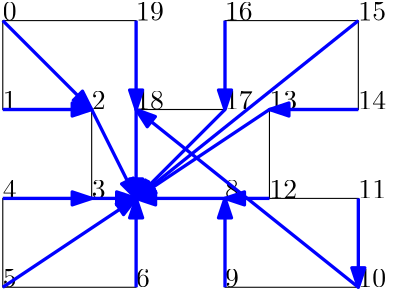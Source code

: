 <?xml version="1.0"?>
<!DOCTYPE ipe SYSTEM "ipe.dtd">
<ipe version="70206" creator="Ipe 7.2.7">
<info created="D:20200413123812" modified="D:20200413130257"/>
<ipestyle name="basic">
<symbol name="arrow/arc(spx)">
<path stroke="sym-stroke" fill="sym-stroke" pen="sym-pen">
0 0 m
-1 0.333 l
-1 -0.333 l
h
</path>
</symbol>
<symbol name="arrow/farc(spx)">
<path stroke="sym-stroke" fill="white" pen="sym-pen">
0 0 m
-1 0.333 l
-1 -0.333 l
h
</path>
</symbol>
<symbol name="arrow/ptarc(spx)">
<path stroke="sym-stroke" fill="sym-stroke" pen="sym-pen">
0 0 m
-1 0.333 l
-0.8 0 l
-1 -0.333 l
h
</path>
</symbol>
<symbol name="arrow/fptarc(spx)">
<path stroke="sym-stroke" fill="white" pen="sym-pen">
0 0 m
-1 0.333 l
-0.8 0 l
-1 -0.333 l
h
</path>
</symbol>
<symbol name="mark/circle(sx)" transformations="translations">
<path fill="sym-stroke">
0.6 0 0 0.6 0 0 e
0.4 0 0 0.4 0 0 e
</path>
</symbol>
<symbol name="mark/disk(sx)" transformations="translations">
<path fill="sym-stroke">
0.6 0 0 0.6 0 0 e
</path>
</symbol>
<symbol name="mark/fdisk(sfx)" transformations="translations">
<group>
<path fill="sym-fill">
0.5 0 0 0.5 0 0 e
</path>
<path fill="sym-stroke" fillrule="eofill">
0.6 0 0 0.6 0 0 e
0.4 0 0 0.4 0 0 e
</path>
</group>
</symbol>
<symbol name="mark/box(sx)" transformations="translations">
<path fill="sym-stroke" fillrule="eofill">
-0.6 -0.6 m
0.6 -0.6 l
0.6 0.6 l
-0.6 0.6 l
h
-0.4 -0.4 m
0.4 -0.4 l
0.4 0.4 l
-0.4 0.4 l
h
</path>
</symbol>
<symbol name="mark/square(sx)" transformations="translations">
<path fill="sym-stroke">
-0.6 -0.6 m
0.6 -0.6 l
0.6 0.6 l
-0.6 0.6 l
h
</path>
</symbol>
<symbol name="mark/fsquare(sfx)" transformations="translations">
<group>
<path fill="sym-fill">
-0.5 -0.5 m
0.5 -0.5 l
0.5 0.5 l
-0.5 0.5 l
h
</path>
<path fill="sym-stroke" fillrule="eofill">
-0.6 -0.6 m
0.6 -0.6 l
0.6 0.6 l
-0.6 0.6 l
h
-0.4 -0.4 m
0.4 -0.4 l
0.4 0.4 l
-0.4 0.4 l
h
</path>
</group>
</symbol>
<symbol name="mark/cross(sx)" transformations="translations">
<group>
<path fill="sym-stroke">
-0.43 -0.57 m
0.57 0.43 l
0.43 0.57 l
-0.57 -0.43 l
h
</path>
<path fill="sym-stroke">
-0.43 0.57 m
0.57 -0.43 l
0.43 -0.57 l
-0.57 0.43 l
h
</path>
</group>
</symbol>
<symbol name="arrow/fnormal(spx)">
<path stroke="sym-stroke" fill="white" pen="sym-pen">
0 0 m
-1 0.333 l
-1 -0.333 l
h
</path>
</symbol>
<symbol name="arrow/pointed(spx)">
<path stroke="sym-stroke" fill="sym-stroke" pen="sym-pen">
0 0 m
-1 0.333 l
-0.8 0 l
-1 -0.333 l
h
</path>
</symbol>
<symbol name="arrow/fpointed(spx)">
<path stroke="sym-stroke" fill="white" pen="sym-pen">
0 0 m
-1 0.333 l
-0.8 0 l
-1 -0.333 l
h
</path>
</symbol>
<symbol name="arrow/linear(spx)">
<path stroke="sym-stroke" pen="sym-pen">
-1 0.333 m
0 0 l
-1 -0.333 l
</path>
</symbol>
<symbol name="arrow/fdouble(spx)">
<path stroke="sym-stroke" fill="white" pen="sym-pen">
0 0 m
-1 0.333 l
-1 -0.333 l
h
-1 0 m
-2 0.333 l
-2 -0.333 l
h
</path>
</symbol>
<symbol name="arrow/double(spx)">
<path stroke="sym-stroke" fill="sym-stroke" pen="sym-pen">
0 0 m
-1 0.333 l
-1 -0.333 l
h
-1 0 m
-2 0.333 l
-2 -0.333 l
h
</path>
</symbol>
<pen name="heavier" value="0.8"/>
<pen name="fat" value="1.2"/>
<pen name="ultrafat" value="2"/>
<symbolsize name="large" value="5"/>
<symbolsize name="small" value="2"/>
<symbolsize name="tiny" value="1.1"/>
<arrowsize name="large" value="10"/>
<arrowsize name="small" value="5"/>
<arrowsize name="tiny" value="3"/>
<color name="red" value="1 0 0"/>
<color name="green" value="0 1 0"/>
<color name="blue" value="0 0 1"/>
<color name="yellow" value="1 1 0"/>
<color name="orange" value="1 0.647 0"/>
<color name="gold" value="1 0.843 0"/>
<color name="purple" value="0.627 0.125 0.941"/>
<color name="gray" value="0.745"/>
<color name="brown" value="0.647 0.165 0.165"/>
<color name="navy" value="0 0 0.502"/>
<color name="pink" value="1 0.753 0.796"/>
<color name="seagreen" value="0.18 0.545 0.341"/>
<color name="turquoise" value="0.251 0.878 0.816"/>
<color name="violet" value="0.933 0.51 0.933"/>
<color name="darkblue" value="0 0 0.545"/>
<color name="darkcyan" value="0 0.545 0.545"/>
<color name="darkgray" value="0.663"/>
<color name="darkgreen" value="0 0.392 0"/>
<color name="darkmagenta" value="0.545 0 0.545"/>
<color name="darkorange" value="1 0.549 0"/>
<color name="darkred" value="0.545 0 0"/>
<color name="lightblue" value="0.678 0.847 0.902"/>
<color name="lightcyan" value="0.878 1 1"/>
<color name="lightgray" value="0.827"/>
<color name="lightgreen" value="0.565 0.933 0.565"/>
<color name="lightyellow" value="1 1 0.878"/>
<dashstyle name="dashed" value="[4] 0"/>
<dashstyle name="dotted" value="[1 3] 0"/>
<dashstyle name="dash dotted" value="[4 2 1 2] 0"/>
<dashstyle name="dash dot dotted" value="[4 2 1 2 1 2] 0"/>
<textsize name="large" value="\large"/>
<textsize name="Large" value="\Large"/>
<textsize name="LARGE" value="\LARGE"/>
<textsize name="huge" value="\huge"/>
<textsize name="Huge" value="\Huge"/>
<textsize name="small" value="\small"/>
<textsize name="footnote" value="\footnotesize"/>
<textsize name="tiny" value="\tiny"/>
<textstyle name="center" begin="\begin{center}" end="\end{center}"/>
<textstyle name="itemize" begin="\begin{itemize}" end="\end{itemize}"/>
<textstyle name="item" begin="\begin{itemize}\item{}" end="\end{itemize}"/>
<gridsize name="4 pts" value="4"/>
<gridsize name="8 pts (~3 mm)" value="8"/>
<gridsize name="16 pts (~6 mm)" value="16"/>
<gridsize name="32 pts (~12 mm)" value="32"/>
<gridsize name="10 pts (~3.5 mm)" value="10"/>
<gridsize name="20 pts (~7 mm)" value="20"/>
<gridsize name="14 pts (~5 mm)" value="14"/>
<gridsize name="28 pts (~10 mm)" value="28"/>
<gridsize name="56 pts (~20 mm)" value="56"/>
<anglesize name="90 deg" value="90"/>
<anglesize name="60 deg" value="60"/>
<anglesize name="45 deg" value="45"/>
<anglesize name="30 deg" value="30"/>
<anglesize name="22.5 deg" value="22.5"/>
<opacity name="10%" value="0.1"/>
<opacity name="30%" value="0.3"/>
<opacity name="50%" value="0.5"/>
<opacity name="75%" value="0.75"/>
<tiling name="falling" angle="-60" step="4" width="1"/>
<tiling name="rising" angle="30" step="4" width="1"/>
</ipestyle>
<page>
<layer name="alpha"/>
<layer name="beta"/>
<layer name="gamma"/>
<view layers="alpha beta gamma" active="gamma"/>
<path layer="alpha" stroke="black">
192 576 m
192 544 l
224 544 l
224 512 l
192 512 l
192 480 l
240 480 l
240 512 l
272 512 l
272 480 l
320 480 l
320 512 l
288 512 l
288 544 l
320 544 l
320 576 l
272 576 l
272 544 l
240 544 l
240 576 l
h
</path>
<text layer="beta" transformations="translations" pos="192 576" stroke="black" type="label" width="4.981" height="6.42" depth="0" valign="baseline">0</text>
<text transformations="translations" pos="192 544" stroke="black" type="label" width="4.981" height="6.42" depth="0" valign="baseline">1</text>
<text transformations="translations" pos="224 544" stroke="black" type="label" width="4.981" height="6.42" depth="0" valign="baseline">2</text>
<text transformations="translations" pos="224 512" stroke="black" type="label" width="4.981" height="6.42" depth="0" valign="baseline">3</text>
<text transformations="translations" pos="192 512" stroke="black" type="label" width="4.981" height="6.42" depth="0" valign="baseline">4</text>
<text transformations="translations" pos="192 480" stroke="black" type="label" width="4.981" height="6.42" depth="0" valign="baseline">5</text>
<text transformations="translations" pos="240 480" stroke="black" type="label" width="4.981" height="6.42" depth="0" valign="baseline">6</text>
<text transformations="translations" pos="240 512" stroke="black" type="label" width="4.981" height="6.42" depth="0" valign="baseline">7</text>
<text transformations="translations" pos="272 512" stroke="black" type="label" width="4.981" height="6.42" depth="0" valign="baseline">8</text>
<text transformations="translations" pos="272 480" stroke="black" type="label" width="4.981" height="6.42" depth="0" valign="baseline">9</text>
<text transformations="translations" pos="320 480" stroke="black" type="label" width="13.284" height="6.42" depth="0" valign="baseline">10
</text>
<text transformations="translations" pos="320 512" stroke="black" type="label" width="9.963" height="6.42" depth="0" valign="baseline">11</text>
<text transformations="translations" pos="288 512" stroke="black" type="label" width="9.963" height="6.42" depth="0" valign="baseline">12</text>
<text transformations="translations" pos="288 544" stroke="black" type="label" width="9.963" height="6.42" depth="0" valign="baseline">13</text>
<text transformations="translations" pos="320 544" stroke="black" type="label" width="9.963" height="6.42" depth="0" valign="baseline">14</text>
<text transformations="translations" pos="320 576" stroke="black" type="label" width="9.963" height="6.42" depth="0" valign="baseline">15</text>
<text transformations="translations" pos="272 576" stroke="black" type="label" width="9.963" height="6.42" depth="0" valign="baseline">16</text>
<text transformations="translations" pos="272 544" stroke="black" type="label" width="9.963" height="6.42" depth="0" valign="baseline">17</text>
<text transformations="translations" pos="240 544" stroke="black" type="label" width="9.963" height="6.42" depth="0" valign="baseline">18</text>
<text transformations="translations" pos="240 576" stroke="black" type="label" width="13.284" height="6.42" depth="0" valign="baseline">19
</text>
<path layer="gamma" stroke="blue" pen="fat" arrow="normal/normal">
192 544 m
224 544 l
</path>
<path stroke="blue" pen="fat" arrow="normal/normal">
192 512 m
224 512 l
</path>
<path stroke="blue" pen="fat" arrow="normal/normal">
240 480 m
240 512 l
</path>
<path stroke="blue" pen="fat" arrow="normal/normal">
320 512 m
320 480 l
</path>
<path stroke="blue" pen="fat" arrow="normal/normal">
272 480 m
272 512 l
</path>
<path stroke="blue" pen="fat" arrow="normal/normal">
320 544 m
288 544 l
</path>
<path stroke="blue" pen="fat" arrow="normal/normal">
272 576 m
272 544 l
</path>
<path stroke="blue" pen="fat" arrow="normal/normal">
240 576 m
240 544 l
</path>
<path stroke="blue" pen="fat" arrow="normal/normal">
224 512 m
240 512 l
</path>
<path stroke="blue" pen="fat" arrow="normal/normal">
320 480 m
240 544 l
</path>
<path stroke="blue" pen="fat" arrow="normal/normal">
288 512 m
272 512 l
</path>
<path stroke="blue" pen="fat" arrow="normal/normal">
192 576 m
224 544 l
</path>
<path stroke="blue" pen="fat" arrow="normal/normal">
272 512 m
240 512 l
</path>
<path stroke="blue" pen="fat" arrow="normal/normal">
320 576 m
240 512 l
</path>
<path stroke="blue" pen="fat" arrow="normal/normal">
288 544 m
240 512 l
</path>
<path stroke="blue" pen="fat" arrow="normal/normal">
240 544 m
240 512 l
</path>
<path stroke="blue" pen="fat" arrow="normal/normal">
224 544 m
240 512 l
</path>
<path stroke="blue" pen="fat" arrow="normal/normal">
192 480 m
240 512 l
</path>
<path stroke="blue" pen="fat" arrow="normal/normal">
272 544 m
240 512 l
</path>
</page>
</ipe>
